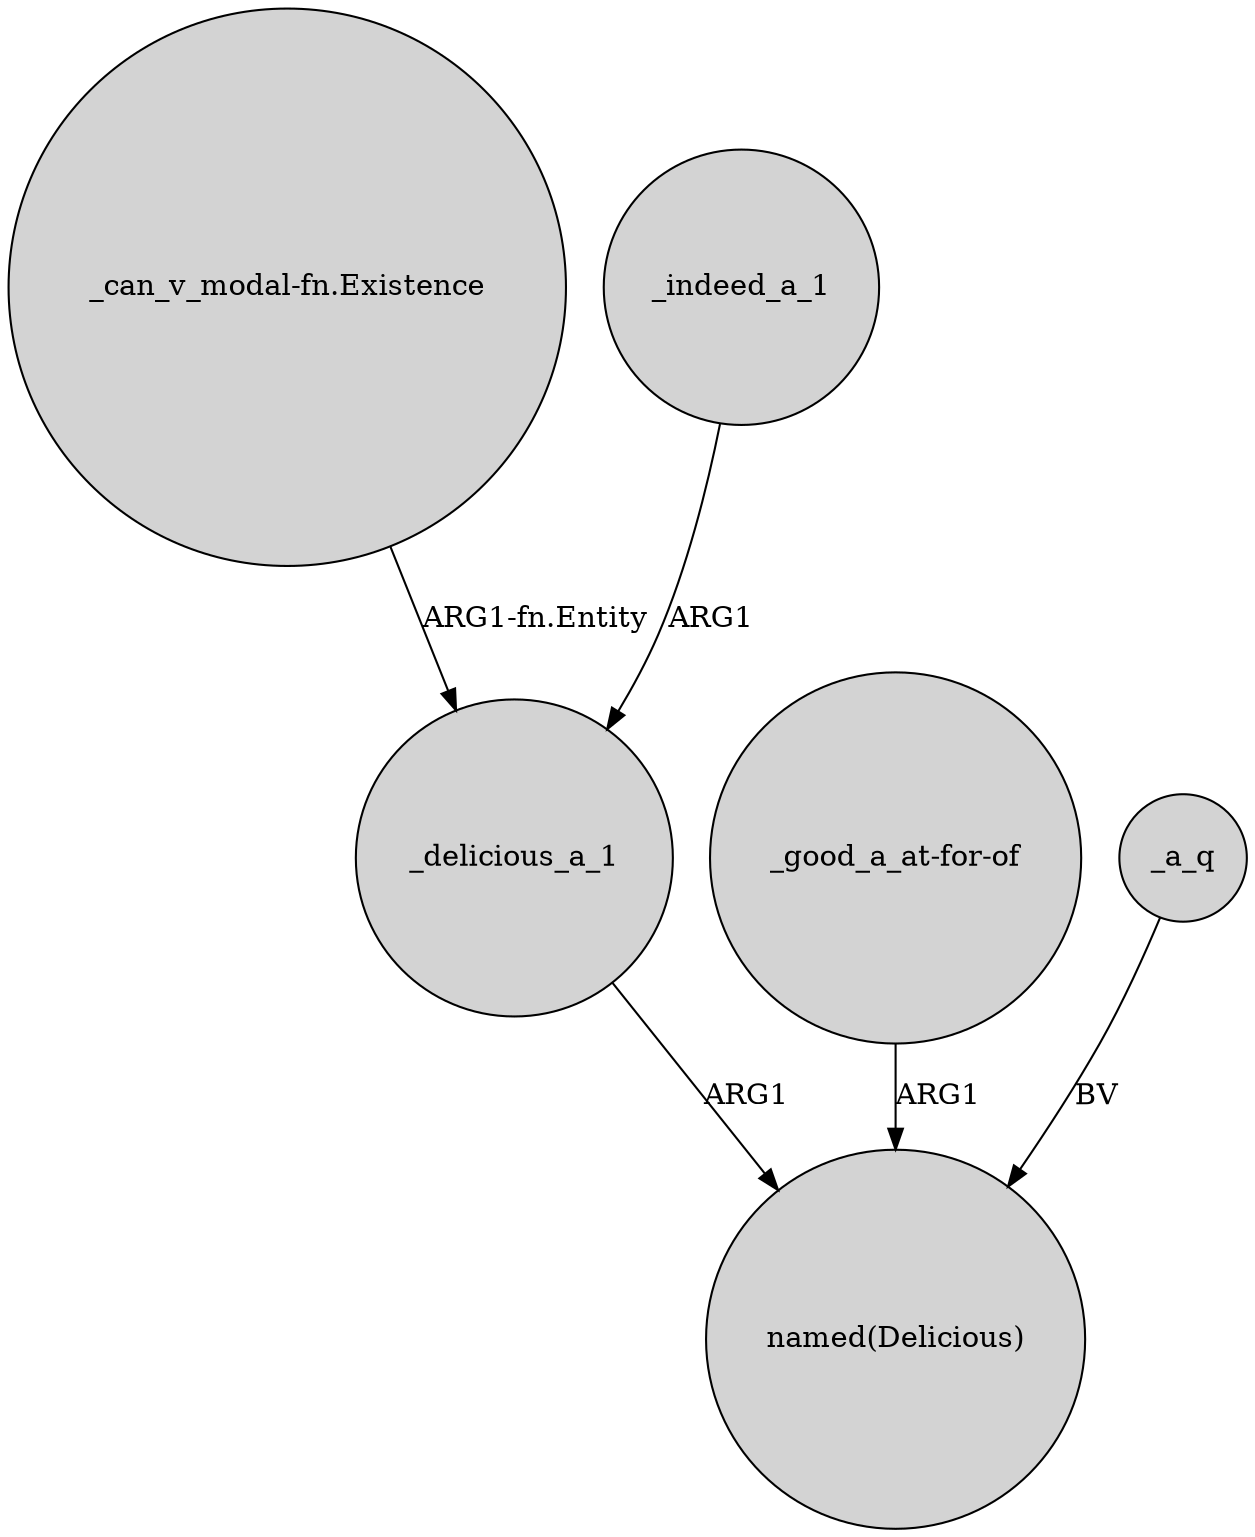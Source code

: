 digraph {
	node [shape=circle style=filled]
	"_can_v_modal-fn.Existence" -> _delicious_a_1 [label="ARG1-fn.Entity"]
	_delicious_a_1 -> "named(Delicious)" [label=ARG1]
	"_good_a_at-for-of" -> "named(Delicious)" [label=ARG1]
	_indeed_a_1 -> _delicious_a_1 [label=ARG1]
	_a_q -> "named(Delicious)" [label=BV]
}
